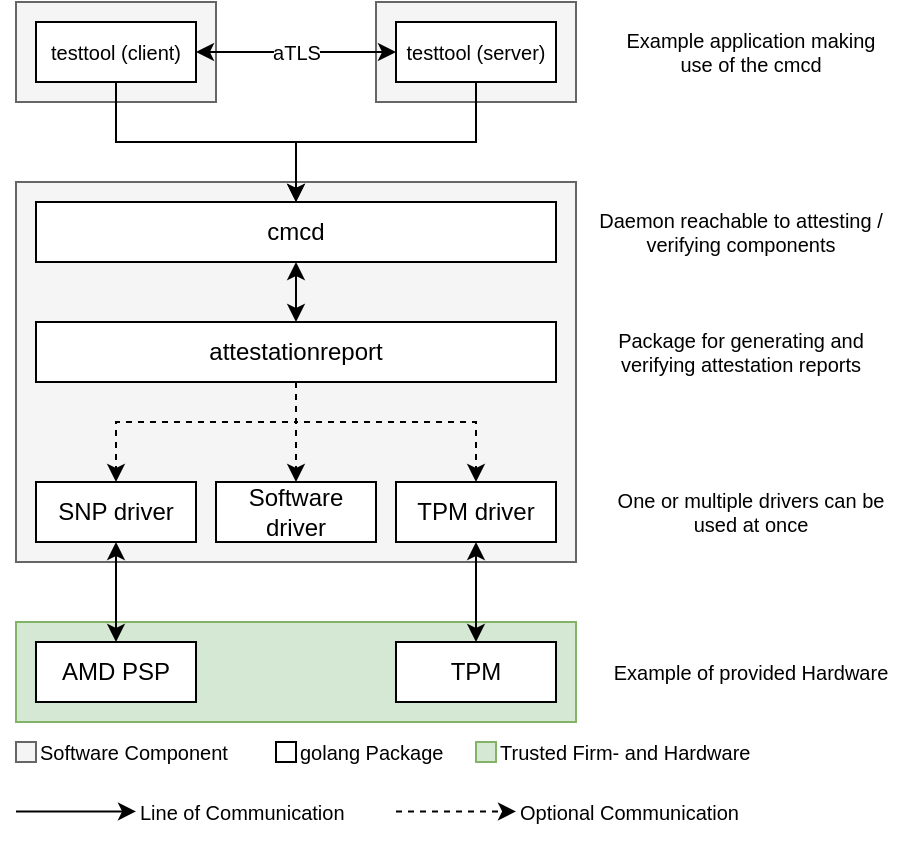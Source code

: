 <mxfile version="20.6.2" type="device"><diagram id="4OHlktra853td-nATEaD" name="Page-1"><mxGraphModel dx="1348" dy="841" grid="1" gridSize="10" guides="1" tooltips="1" connect="1" arrows="1" fold="1" page="1" pageScale="1" pageWidth="850" pageHeight="1100" math="0" shadow="0"><root><mxCell id="0"/><mxCell id="1" parent="0"/><mxCell id="NFTrpatYoSMDDnahwGzO-29" value="" style="rounded=0;whiteSpace=wrap;html=1;fontSize=10;fillColor=#d5e8d4;strokeColor=#82b366;" parent="1" vertex="1"><mxGeometry x="10" y="310" width="280" height="50" as="geometry"/></mxCell><mxCell id="NFTrpatYoSMDDnahwGzO-22" value="" style="rounded=0;whiteSpace=wrap;html=1;fontSize=10;fillColor=#f5f5f5;fontColor=#333333;strokeColor=#666666;" parent="1" vertex="1"><mxGeometry x="10" width="100" height="50" as="geometry"/></mxCell><mxCell id="NFTrpatYoSMDDnahwGzO-21" value="" style="rounded=0;whiteSpace=wrap;html=1;fontSize=10;fillColor=#f5f5f5;fontColor=#333333;strokeColor=#666666;" parent="1" vertex="1"><mxGeometry x="190" width="100" height="50" as="geometry"/></mxCell><mxCell id="NFTrpatYoSMDDnahwGzO-20" value="" style="rounded=0;whiteSpace=wrap;html=1;fontSize=10;fillColor=#f5f5f5;fontColor=#333333;strokeColor=#666666;" parent="1" vertex="1"><mxGeometry x="10" y="90" width="280" height="190" as="geometry"/></mxCell><mxCell id="NFTrpatYoSMDDnahwGzO-7" style="edgeStyle=orthogonalEdgeStyle;rounded=0;orthogonalLoop=1;jettySize=auto;html=1;exitX=0.5;exitY=1;exitDx=0;exitDy=0;entryX=0.5;entryY=0;entryDx=0;entryDy=0;dashed=1;" parent="1" source="NFTrpatYoSMDDnahwGzO-18" target="NFTrpatYoSMDDnahwGzO-5" edge="1"><mxGeometry relative="1" as="geometry"><mxPoint x="150.0" y="180" as="sourcePoint"/></mxGeometry></mxCell><mxCell id="NFTrpatYoSMDDnahwGzO-8" style="edgeStyle=orthogonalEdgeStyle;rounded=0;orthogonalLoop=1;jettySize=auto;html=1;exitX=0.5;exitY=1;exitDx=0;exitDy=0;entryX=0.5;entryY=0;entryDx=0;entryDy=0;dashed=1;" parent="1" source="NFTrpatYoSMDDnahwGzO-18" target="NFTrpatYoSMDDnahwGzO-6" edge="1"><mxGeometry relative="1" as="geometry"><mxPoint x="150.0" y="180" as="sourcePoint"/><Array as="points"><mxPoint x="150" y="210"/><mxPoint x="240" y="210"/></Array></mxGeometry></mxCell><mxCell id="NFTrpatYoSMDDnahwGzO-19" value="" style="edgeStyle=orthogonalEdgeStyle;rounded=0;orthogonalLoop=1;jettySize=auto;html=1;exitX=0.5;exitY=1;exitDx=0;exitDy=0;entryX=0.5;entryY=0;entryDx=0;entryDy=0;fontSize=10;startArrow=classic;startFill=1;labelBackgroundColor=#F5F5F5;" parent="1" source="NFTrpatYoSMDDnahwGzO-1" target="NFTrpatYoSMDDnahwGzO-18" edge="1"><mxGeometry relative="1" as="geometry"/></mxCell><mxCell id="NFTrpatYoSMDDnahwGzO-1" value="cmcd" style="rounded=0;whiteSpace=wrap;html=1;" parent="1" vertex="1"><mxGeometry x="20" y="100" width="260" height="30" as="geometry"/></mxCell><mxCell id="NFTrpatYoSMDDnahwGzO-33" value="" style="edgeStyle=orthogonalEdgeStyle;rounded=0;orthogonalLoop=1;jettySize=auto;html=1;exitX=0.5;exitY=1;exitDx=0;exitDy=0;entryX=0.5;entryY=0;entryDx=0;entryDy=0;labelBackgroundColor=#FFFFFF;fontSize=10;startArrow=classic;startFill=1;" parent="1" source="NFTrpatYoSMDDnahwGzO-2" target="NFTrpatYoSMDDnahwGzO-32" edge="1"><mxGeometry relative="1" as="geometry"/></mxCell><mxCell id="NFTrpatYoSMDDnahwGzO-2" value="SNP driver" style="rounded=0;whiteSpace=wrap;html=1;" parent="1" vertex="1"><mxGeometry x="20" y="240" width="80" height="30" as="geometry"/></mxCell><mxCell id="NFTrpatYoSMDDnahwGzO-5" value="Software driver" style="rounded=0;whiteSpace=wrap;html=1;" parent="1" vertex="1"><mxGeometry x="110" y="240" width="80" height="30" as="geometry"/></mxCell><mxCell id="NFTrpatYoSMDDnahwGzO-34" value="" style="edgeStyle=orthogonalEdgeStyle;rounded=0;orthogonalLoop=1;jettySize=auto;html=1;exitX=0.5;exitY=1;exitDx=0;exitDy=0;entryX=0.5;entryY=0;entryDx=0;entryDy=0;labelBackgroundColor=#FFFFFF;fontSize=10;startArrow=classic;startFill=1;" parent="1" source="NFTrpatYoSMDDnahwGzO-6" target="NFTrpatYoSMDDnahwGzO-31" edge="1"><mxGeometry relative="1" as="geometry"/></mxCell><mxCell id="NFTrpatYoSMDDnahwGzO-6" value="TPM driver" style="rounded=0;whiteSpace=wrap;html=1;" parent="1" vertex="1"><mxGeometry x="200" y="240" width="80" height="30" as="geometry"/></mxCell><mxCell id="NFTrpatYoSMDDnahwGzO-10" value="One or multiple drivers can be used at once" style="text;html=1;strokeColor=none;fillColor=none;align=center;verticalAlign=middle;whiteSpace=wrap;rounded=0;fontSize=10;" parent="1" vertex="1"><mxGeometry x="300" y="240" width="155" height="30" as="geometry"/></mxCell><mxCell id="NFTrpatYoSMDDnahwGzO-14" style="edgeStyle=orthogonalEdgeStyle;rounded=0;orthogonalLoop=1;jettySize=auto;html=1;exitX=0.5;exitY=1;exitDx=0;exitDy=0;entryX=0.5;entryY=0;entryDx=0;entryDy=0;fontSize=10;" parent="1" source="NFTrpatYoSMDDnahwGzO-12" target="NFTrpatYoSMDDnahwGzO-1" edge="1"><mxGeometry relative="1" as="geometry"/></mxCell><mxCell id="NFTrpatYoSMDDnahwGzO-17" value="aTLS" style="edgeStyle=orthogonalEdgeStyle;rounded=0;orthogonalLoop=1;jettySize=auto;html=1;exitX=1;exitY=0.5;exitDx=0;exitDy=0;entryX=0;entryY=0.5;entryDx=0;entryDy=0;fontSize=10;startArrow=classic;startFill=1;" parent="1" source="NFTrpatYoSMDDnahwGzO-12" target="NFTrpatYoSMDDnahwGzO-13" edge="1"><mxGeometry relative="1" as="geometry"/></mxCell><mxCell id="NFTrpatYoSMDDnahwGzO-12" value="testtool (client)" style="rounded=0;whiteSpace=wrap;html=1;fontSize=10;" parent="1" vertex="1"><mxGeometry x="20" y="10" width="80" height="30" as="geometry"/></mxCell><mxCell id="NFTrpatYoSMDDnahwGzO-13" value="testtool (server)" style="rounded=0;whiteSpace=wrap;html=1;fontSize=10;" parent="1" vertex="1"><mxGeometry x="200" y="10" width="80" height="30" as="geometry"/></mxCell><mxCell id="NFTrpatYoSMDDnahwGzO-9" value="" style="edgeStyle=orthogonalEdgeStyle;rounded=0;orthogonalLoop=1;jettySize=auto;html=1;exitX=0.5;exitY=1;exitDx=0;exitDy=0;entryX=0.5;entryY=0;entryDx=0;entryDy=0;fontSize=10;" parent="1" source="NFTrpatYoSMDDnahwGzO-13" target="NFTrpatYoSMDDnahwGzO-1" edge="1"><mxGeometry x="0.538" relative="1" as="geometry"><mxPoint x="150.095" y="20" as="sourcePoint"/><mxPoint as="offset"/></mxGeometry></mxCell><mxCell id="NFTrpatYoSMDDnahwGzO-15" value="Daemon reachable to attesting / verifying components" style="text;html=1;strokeColor=none;fillColor=none;align=center;verticalAlign=middle;whiteSpace=wrap;rounded=0;fontSize=10;" parent="1" vertex="1"><mxGeometry x="300" y="100" width="145" height="30" as="geometry"/></mxCell><mxCell id="NFTrpatYoSMDDnahwGzO-16" value="Example application making use of the cmcd" style="text;html=1;strokeColor=none;fillColor=none;align=center;verticalAlign=middle;whiteSpace=wrap;rounded=0;fontSize=10;" parent="1" vertex="1"><mxGeometry x="305" y="10" width="145" height="30" as="geometry"/></mxCell><mxCell id="NFTrpatYoSMDDnahwGzO-3" value="" style="edgeStyle=orthogonalEdgeStyle;rounded=0;orthogonalLoop=1;jettySize=auto;html=1;exitX=0.5;exitY=1;exitDx=0;exitDy=0;fontSize=10;labelBackgroundColor=#F5F5F5;dashed=1;" parent="1" source="NFTrpatYoSMDDnahwGzO-18" target="NFTrpatYoSMDDnahwGzO-2" edge="1"><mxGeometry x="-0.733" relative="1" as="geometry"><mxPoint x="150.0" y="180" as="sourcePoint"/><Array as="points"><mxPoint x="150" y="210"/><mxPoint x="60" y="210"/></Array><mxPoint as="offset"/></mxGeometry></mxCell><mxCell id="NFTrpatYoSMDDnahwGzO-18" value="attestationreport" style="rounded=0;whiteSpace=wrap;html=1;" parent="1" vertex="1"><mxGeometry x="20" y="160" width="260" height="30" as="geometry"/></mxCell><mxCell id="NFTrpatYoSMDDnahwGzO-23" value="" style="rounded=0;whiteSpace=wrap;html=1;fontSize=10;fillColor=#f5f5f5;fontColor=#333333;strokeColor=#666666;" parent="1" vertex="1"><mxGeometry x="10" y="370" width="10" height="10" as="geometry"/></mxCell><mxCell id="NFTrpatYoSMDDnahwGzO-24" value="Software Component" style="text;html=1;strokeColor=none;fillColor=none;align=left;verticalAlign=middle;whiteSpace=wrap;rounded=0;fontSize=10;" parent="1" vertex="1"><mxGeometry x="20" y="360" width="100" height="30" as="geometry"/></mxCell><mxCell id="NFTrpatYoSMDDnahwGzO-25" value="" style="rounded=0;whiteSpace=wrap;html=1;fontSize=10;" parent="1" vertex="1"><mxGeometry x="140" y="370" width="10" height="10" as="geometry"/></mxCell><mxCell id="NFTrpatYoSMDDnahwGzO-26" value="golang Package" style="text;html=1;strokeColor=none;fillColor=none;align=left;verticalAlign=middle;whiteSpace=wrap;rounded=0;fontSize=10;" parent="1" vertex="1"><mxGeometry x="150" y="360" width="80" height="30" as="geometry"/></mxCell><mxCell id="NFTrpatYoSMDDnahwGzO-31" value="TPM" style="rounded=0;whiteSpace=wrap;html=1;" parent="1" vertex="1"><mxGeometry x="200" y="320" width="80" height="30" as="geometry"/></mxCell><mxCell id="NFTrpatYoSMDDnahwGzO-32" value="AMD PSP" style="rounded=0;whiteSpace=wrap;html=1;" parent="1" vertex="1"><mxGeometry x="20" y="320" width="80" height="30" as="geometry"/></mxCell><mxCell id="NFTrpatYoSMDDnahwGzO-35" value="" style="rounded=0;whiteSpace=wrap;html=1;fontSize=10;fillColor=#d5e8d4;strokeColor=#82b366;" parent="1" vertex="1"><mxGeometry x="240" y="370" width="10" height="10" as="geometry"/></mxCell><mxCell id="NFTrpatYoSMDDnahwGzO-36" value="Trusted Firm- and Hardware" style="text;html=1;strokeColor=none;fillColor=none;align=left;verticalAlign=middle;whiteSpace=wrap;rounded=0;fontSize=10;" parent="1" vertex="1"><mxGeometry x="250" y="360" width="130" height="30" as="geometry"/></mxCell><mxCell id="NFTrpatYoSMDDnahwGzO-38" value="Package for generating and verifying attestation reports" style="text;html=1;strokeColor=none;fillColor=none;align=center;verticalAlign=middle;whiteSpace=wrap;rounded=0;fontSize=10;" parent="1" vertex="1"><mxGeometry x="300" y="160" width="145" height="30" as="geometry"/></mxCell><mxCell id="NFTrpatYoSMDDnahwGzO-40" value="Example of provided Hardware" style="text;html=1;strokeColor=none;fillColor=none;align=center;verticalAlign=middle;whiteSpace=wrap;rounded=0;fontSize=10;" parent="1" vertex="1"><mxGeometry x="300" y="320" width="155" height="30" as="geometry"/></mxCell><mxCell id="E1JUX0o9FTvqP_dnnZnt-1" value="" style="endArrow=classic;html=1;rounded=0;dashed=1;" parent="1" edge="1"><mxGeometry width="50" height="50" relative="1" as="geometry"><mxPoint x="200" y="404.71" as="sourcePoint"/><mxPoint x="260" y="404.71" as="targetPoint"/></mxGeometry></mxCell><mxCell id="E1JUX0o9FTvqP_dnnZnt-2" value="Optional Communication" style="text;html=1;strokeColor=none;fillColor=none;align=left;verticalAlign=middle;whiteSpace=wrap;rounded=0;fontSize=10;" parent="1" vertex="1"><mxGeometry x="260" y="390" width="120" height="30" as="geometry"/></mxCell><mxCell id="E1JUX0o9FTvqP_dnnZnt-3" value="" style="endArrow=classic;html=1;rounded=0;" parent="1" edge="1"><mxGeometry width="50" height="50" relative="1" as="geometry"><mxPoint x="10" y="404.71" as="sourcePoint"/><mxPoint x="70" y="404.71" as="targetPoint"/></mxGeometry></mxCell><mxCell id="E1JUX0o9FTvqP_dnnZnt-4" value="Line of Communication" style="text;html=1;strokeColor=none;fillColor=none;align=left;verticalAlign=middle;whiteSpace=wrap;rounded=0;fontSize=10;" parent="1" vertex="1"><mxGeometry x="70" y="390" width="120" height="30" as="geometry"/></mxCell></root></mxGraphModel></diagram></mxfile>